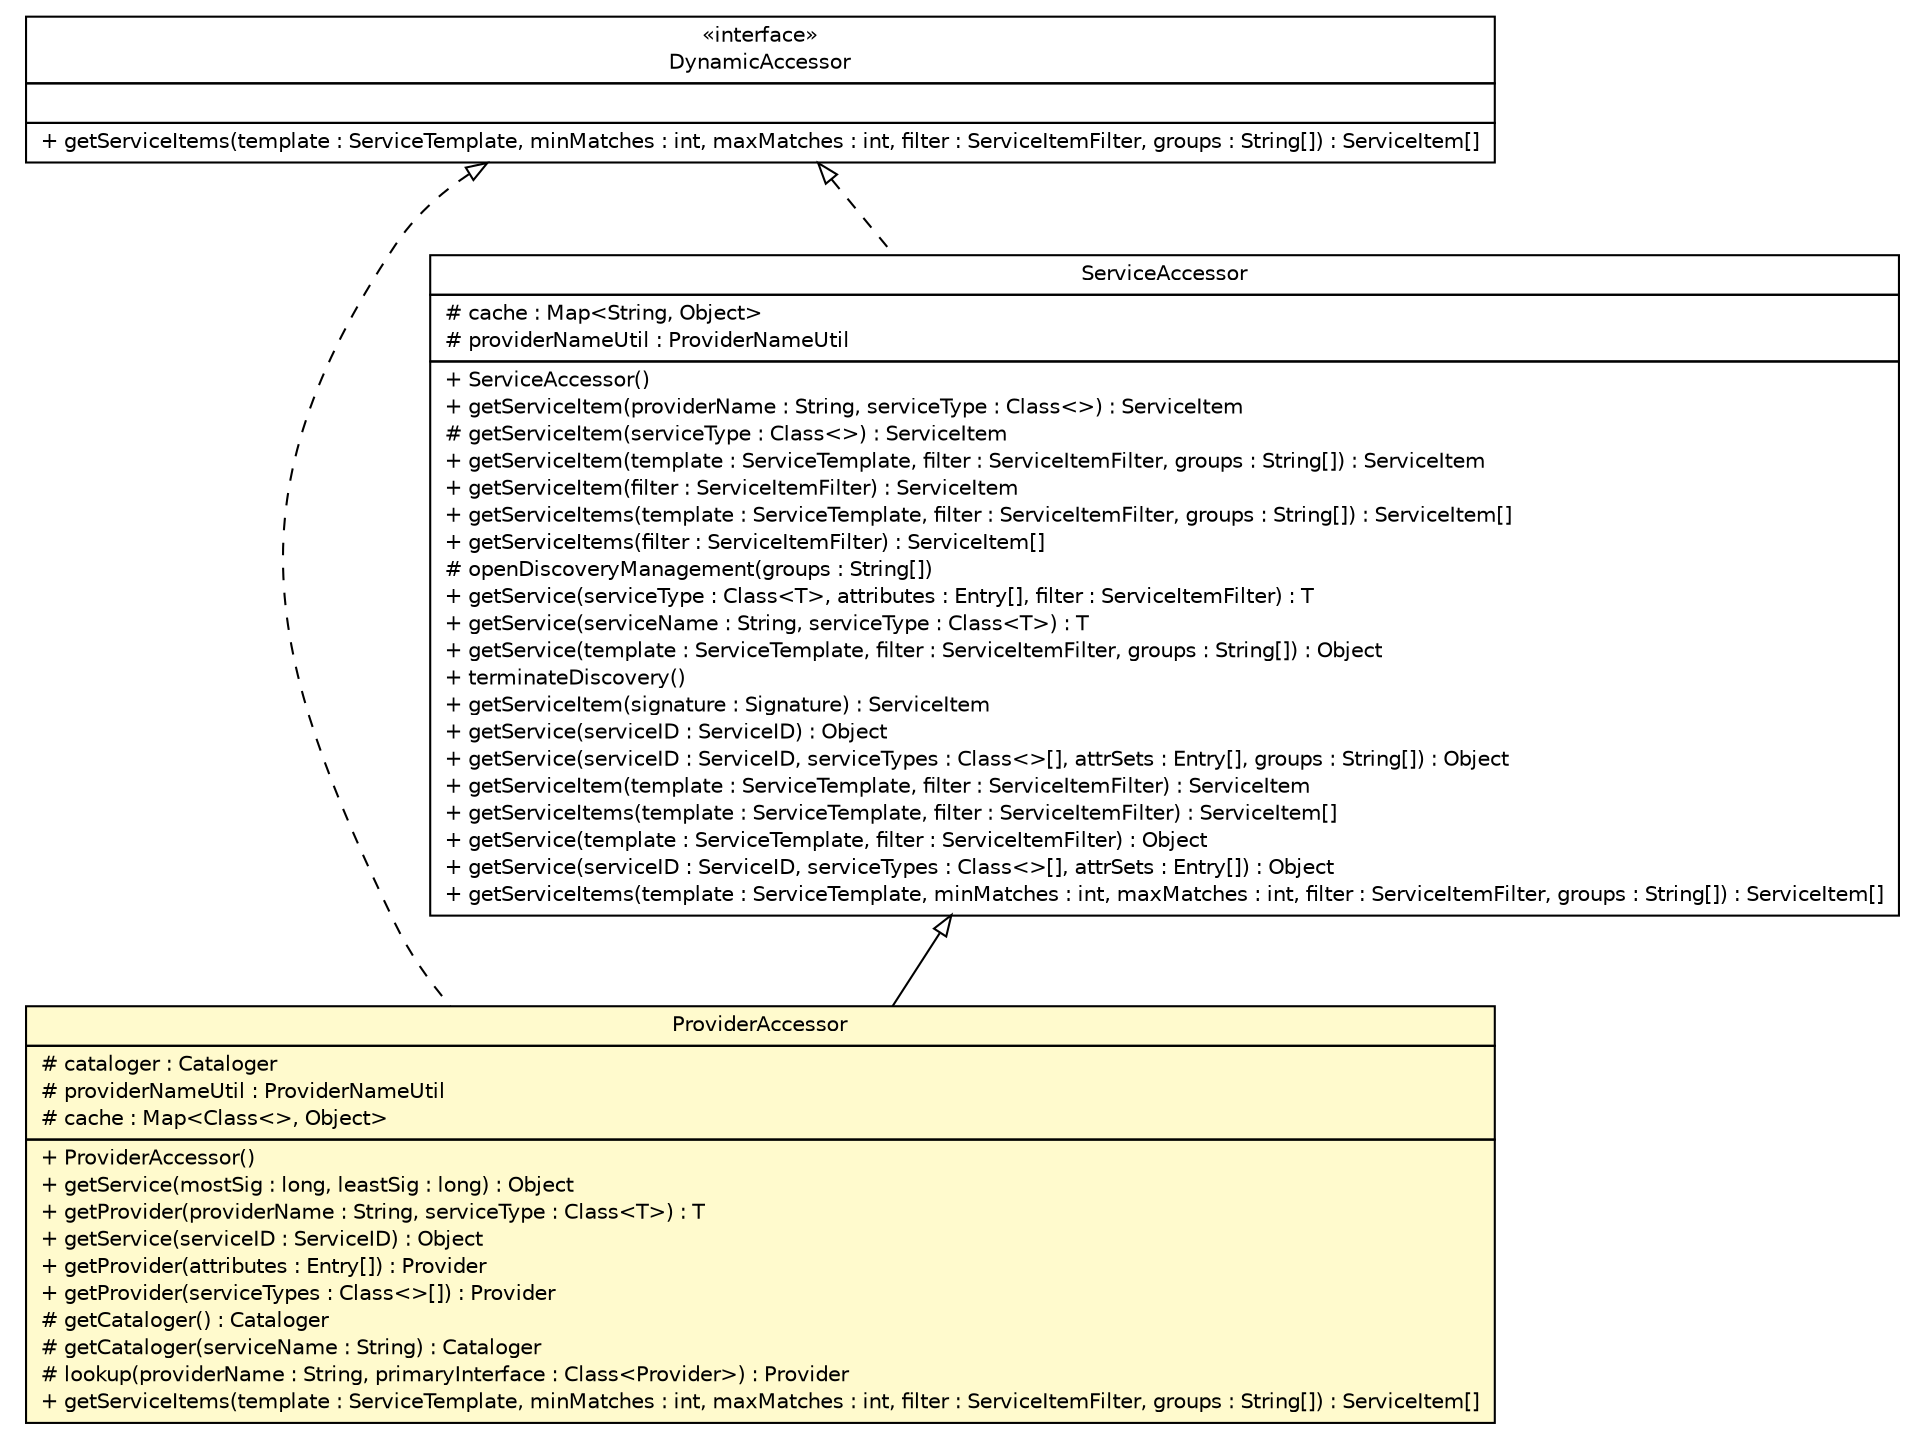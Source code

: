 #!/usr/local/bin/dot
#
# Class diagram 
# Generated by UMLGraph version R5_6 (http://www.umlgraph.org/)
#

digraph G {
	edge [fontname="Helvetica",fontsize=10,labelfontname="Helvetica",labelfontsize=10];
	node [fontname="Helvetica",fontsize=10,shape=plaintext];
	nodesep=0.25;
	ranksep=0.5;
	// sorcer.util.ProviderAccessor
	c252746 [label=<<table title="sorcer.util.ProviderAccessor" border="0" cellborder="1" cellspacing="0" cellpadding="2" port="p" bgcolor="lemonChiffon" href="./ProviderAccessor.html">
		<tr><td><table border="0" cellspacing="0" cellpadding="1">
<tr><td align="center" balign="center"> ProviderAccessor </td></tr>
		</table></td></tr>
		<tr><td><table border="0" cellspacing="0" cellpadding="1">
<tr><td align="left" balign="left"> # cataloger : Cataloger </td></tr>
<tr><td align="left" balign="left"> # providerNameUtil : ProviderNameUtil </td></tr>
<tr><td align="left" balign="left"> # cache : Map&lt;Class&lt;&gt;, Object&gt; </td></tr>
		</table></td></tr>
		<tr><td><table border="0" cellspacing="0" cellpadding="1">
<tr><td align="left" balign="left"> + ProviderAccessor() </td></tr>
<tr><td align="left" balign="left"> + getService(mostSig : long, leastSig : long) : Object </td></tr>
<tr><td align="left" balign="left"> + getProvider(providerName : String, serviceType : Class&lt;T&gt;) : T </td></tr>
<tr><td align="left" balign="left"> + getService(serviceID : ServiceID) : Object </td></tr>
<tr><td align="left" balign="left"> + getProvider(attributes : Entry[]) : Provider </td></tr>
<tr><td align="left" balign="left"> + getProvider(serviceTypes : Class&lt;&gt;[]) : Provider </td></tr>
<tr><td align="left" balign="left"> # getCataloger() : Cataloger </td></tr>
<tr><td align="left" balign="left"> # getCataloger(serviceName : String) : Cataloger </td></tr>
<tr><td align="left" balign="left"> # lookup(providerName : String, primaryInterface : Class&lt;Provider&gt;) : Provider </td></tr>
<tr><td align="left" balign="left"> + getServiceItems(template : ServiceTemplate, minMatches : int, maxMatches : int, filter : ServiceItemFilter, groups : String[]) : ServiceItem[] </td></tr>
		</table></td></tr>
		</table>>, URL="./ProviderAccessor.html", fontname="Helvetica", fontcolor="black", fontsize=10.0];
	// sorcer.util.ServiceAccessor
	c252765 [label=<<table title="sorcer.util.ServiceAccessor" border="0" cellborder="1" cellspacing="0" cellpadding="2" port="p" href="./ServiceAccessor.html">
		<tr><td><table border="0" cellspacing="0" cellpadding="1">
<tr><td align="center" balign="center"> ServiceAccessor </td></tr>
		</table></td></tr>
		<tr><td><table border="0" cellspacing="0" cellpadding="1">
<tr><td align="left" balign="left"> # cache : Map&lt;String, Object&gt; </td></tr>
<tr><td align="left" balign="left"> # providerNameUtil : ProviderNameUtil </td></tr>
		</table></td></tr>
		<tr><td><table border="0" cellspacing="0" cellpadding="1">
<tr><td align="left" balign="left"> + ServiceAccessor() </td></tr>
<tr><td align="left" balign="left"> + getServiceItem(providerName : String, serviceType : Class&lt;&gt;) : ServiceItem </td></tr>
<tr><td align="left" balign="left"> # getServiceItem(serviceType : Class&lt;&gt;) : ServiceItem </td></tr>
<tr><td align="left" balign="left"> + getServiceItem(template : ServiceTemplate, filter : ServiceItemFilter, groups : String[]) : ServiceItem </td></tr>
<tr><td align="left" balign="left"> + getServiceItem(filter : ServiceItemFilter) : ServiceItem </td></tr>
<tr><td align="left" balign="left"> + getServiceItems(template : ServiceTemplate, filter : ServiceItemFilter, groups : String[]) : ServiceItem[] </td></tr>
<tr><td align="left" balign="left"> + getServiceItems(filter : ServiceItemFilter) : ServiceItem[] </td></tr>
<tr><td align="left" balign="left"> # openDiscoveryManagement(groups : String[]) </td></tr>
<tr><td align="left" balign="left"> + getService(serviceType : Class&lt;T&gt;, attributes : Entry[], filter : ServiceItemFilter) : T </td></tr>
<tr><td align="left" balign="left"> + getService(serviceName : String, serviceType : Class&lt;T&gt;) : T </td></tr>
<tr><td align="left" balign="left"> + getService(template : ServiceTemplate, filter : ServiceItemFilter, groups : String[]) : Object </td></tr>
<tr><td align="left" balign="left"> + terminateDiscovery() </td></tr>
<tr><td align="left" balign="left"> + getServiceItem(signature : Signature) : ServiceItem </td></tr>
<tr><td align="left" balign="left"> + getService(serviceID : ServiceID) : Object </td></tr>
<tr><td align="left" balign="left"> + getService(serviceID : ServiceID, serviceTypes : Class&lt;&gt;[], attrSets : Entry[], groups : String[]) : Object </td></tr>
<tr><td align="left" balign="left"> + getServiceItem(template : ServiceTemplate, filter : ServiceItemFilter) : ServiceItem </td></tr>
<tr><td align="left" balign="left"> + getServiceItems(template : ServiceTemplate, filter : ServiceItemFilter) : ServiceItem[] </td></tr>
<tr><td align="left" balign="left"> + getService(template : ServiceTemplate, filter : ServiceItemFilter) : Object </td></tr>
<tr><td align="left" balign="left"> + getService(serviceID : ServiceID, serviceTypes : Class&lt;&gt;[], attrSets : Entry[]) : Object </td></tr>
<tr><td align="left" balign="left"> + getServiceItems(template : ServiceTemplate, minMatches : int, maxMatches : int, filter : ServiceItemFilter, groups : String[]) : ServiceItem[] </td></tr>
		</table></td></tr>
		</table>>, URL="./ServiceAccessor.html", fontname="Helvetica", fontcolor="black", fontsize=10.0];
	// sorcer.service.DynamicAccessor
	c252945 [label=<<table title="sorcer.service.DynamicAccessor" border="0" cellborder="1" cellspacing="0" cellpadding="2" port="p" href="../service/DynamicAccessor.html">
		<tr><td><table border="0" cellspacing="0" cellpadding="1">
<tr><td align="center" balign="center"> &#171;interface&#187; </td></tr>
<tr><td align="center" balign="center"> DynamicAccessor </td></tr>
		</table></td></tr>
		<tr><td><table border="0" cellspacing="0" cellpadding="1">
<tr><td align="left" balign="left">  </td></tr>
		</table></td></tr>
		<tr><td><table border="0" cellspacing="0" cellpadding="1">
<tr><td align="left" balign="left"> + getServiceItems(template : ServiceTemplate, minMatches : int, maxMatches : int, filter : ServiceItemFilter, groups : String[]) : ServiceItem[] </td></tr>
		</table></td></tr>
		</table>>, URL="../service/DynamicAccessor.html", fontname="Helvetica", fontcolor="black", fontsize=10.0];
	//sorcer.util.ProviderAccessor extends sorcer.util.ServiceAccessor
	c252765:p -> c252746:p [dir=back,arrowtail=empty];
	//sorcer.util.ProviderAccessor implements sorcer.service.DynamicAccessor
	c252945:p -> c252746:p [dir=back,arrowtail=empty,style=dashed];
	//sorcer.util.ServiceAccessor implements sorcer.service.DynamicAccessor
	c252945:p -> c252765:p [dir=back,arrowtail=empty,style=dashed];
}

